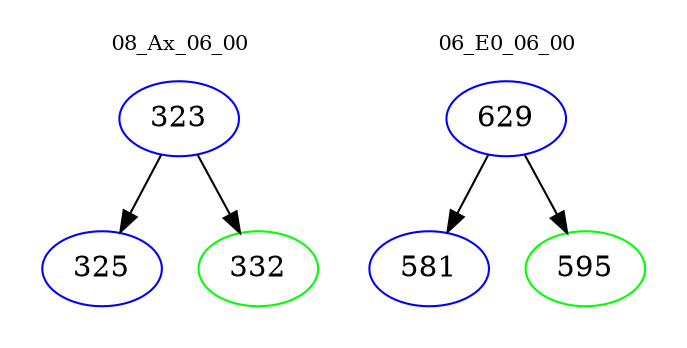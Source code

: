 digraph{
subgraph cluster_0 {
color = white
label = "08_Ax_06_00";
fontsize=10;
T0_323 [label="323", color="blue"]
T0_323 -> T0_325 [color="black"]
T0_325 [label="325", color="blue"]
T0_323 -> T0_332 [color="black"]
T0_332 [label="332", color="green"]
}
subgraph cluster_1 {
color = white
label = "06_E0_06_00";
fontsize=10;
T1_629 [label="629", color="blue"]
T1_629 -> T1_581 [color="black"]
T1_581 [label="581", color="blue"]
T1_629 -> T1_595 [color="black"]
T1_595 [label="595", color="green"]
}
}
